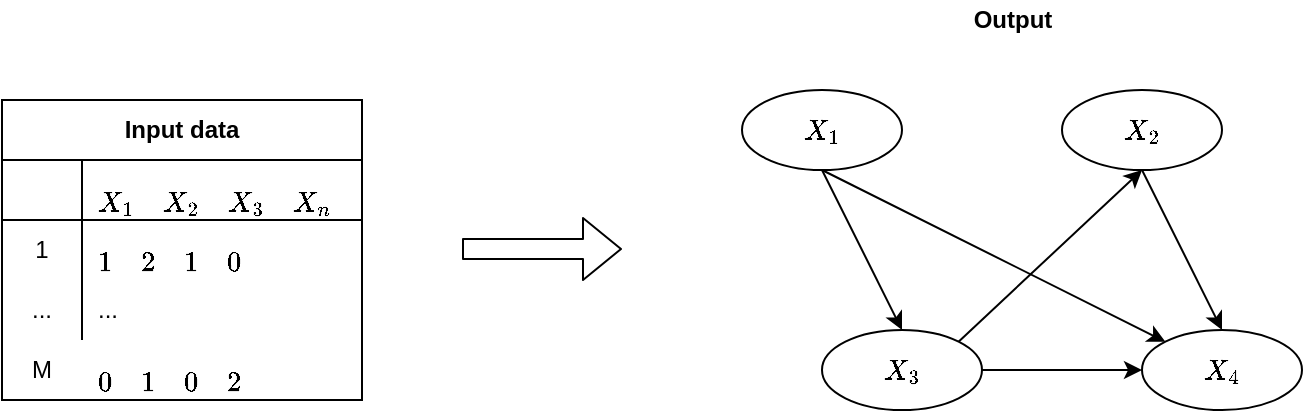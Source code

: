 <mxfile version="13.9.8" type="device"><diagram id="DjspuI3gkSVtPerKlvcs" name="Page-1"><mxGraphModel dx="1350" dy="816" grid="1" gridSize="10" guides="1" tooltips="1" connect="1" arrows="1" fold="1" page="1" pageScale="1" pageWidth="850" pageHeight="1100" math="1" shadow="0"><root><mxCell id="0"/><mxCell id="1" parent="0"/><mxCell id="NN2EPvnAi2-ZheUnfKLs-1" value="Input data" style="shape=table;html=1;whiteSpace=wrap;startSize=30;container=1;collapsible=0;childLayout=tableLayout;fixedRows=1;rowLines=0;fontStyle=1;align=center;" vertex="1" parent="1"><mxGeometry x="80" y="80" width="180" height="150" as="geometry"/></mxCell><mxCell id="NN2EPvnAi2-ZheUnfKLs-2" value="" style="shape=partialRectangle;html=1;whiteSpace=wrap;collapsible=0;dropTarget=0;pointerEvents=0;fillColor=none;top=0;left=0;bottom=1;right=0;points=[[0,0.5],[1,0.5]];portConstraint=eastwest;" vertex="1" parent="NN2EPvnAi2-ZheUnfKLs-1"><mxGeometry y="30" width="180" height="30" as="geometry"/></mxCell><mxCell id="NN2EPvnAi2-ZheUnfKLs-3" value="" style="shape=partialRectangle;html=1;whiteSpace=wrap;connectable=0;fillColor=none;top=0;left=0;bottom=0;right=0;overflow=hidden;" vertex="1" parent="NN2EPvnAi2-ZheUnfKLs-2"><mxGeometry width="40" height="30" as="geometry"/></mxCell><mxCell id="NN2EPvnAi2-ZheUnfKLs-4" value="$$X_1 \quad X_2 \quad X_3 \quad X_n$$" style="shape=partialRectangle;html=1;whiteSpace=wrap;connectable=0;fillColor=none;top=0;left=0;bottom=0;right=0;align=left;spacingLeft=6;overflow=hidden;" vertex="1" parent="NN2EPvnAi2-ZheUnfKLs-2"><mxGeometry x="40" width="140" height="30" as="geometry"/></mxCell><mxCell id="NN2EPvnAi2-ZheUnfKLs-5" value="" style="shape=partialRectangle;html=1;whiteSpace=wrap;collapsible=0;dropTarget=0;pointerEvents=0;fillColor=none;top=0;left=0;bottom=0;right=0;points=[[0,0.5],[1,0.5]];portConstraint=eastwest;" vertex="1" parent="NN2EPvnAi2-ZheUnfKLs-1"><mxGeometry y="60" width="180" height="30" as="geometry"/></mxCell><mxCell id="NN2EPvnAi2-ZheUnfKLs-6" value="1" style="shape=partialRectangle;html=1;whiteSpace=wrap;connectable=0;fillColor=none;top=0;left=0;bottom=0;right=0;overflow=hidden;" vertex="1" parent="NN2EPvnAi2-ZheUnfKLs-5"><mxGeometry width="40" height="30" as="geometry"/></mxCell><mxCell id="NN2EPvnAi2-ZheUnfKLs-7" value="$$1 \quad 2 \quad 1&amp;nbsp; \quad 0$$" style="shape=partialRectangle;html=1;whiteSpace=wrap;connectable=0;fillColor=none;top=0;left=0;bottom=0;right=0;align=left;spacingLeft=6;overflow=hidden;" vertex="1" parent="NN2EPvnAi2-ZheUnfKLs-5"><mxGeometry x="40" width="140" height="30" as="geometry"/></mxCell><mxCell id="NN2EPvnAi2-ZheUnfKLs-8" value="" style="shape=partialRectangle;html=1;whiteSpace=wrap;collapsible=0;dropTarget=0;pointerEvents=0;fillColor=none;top=0;left=0;bottom=0;right=0;points=[[0,0.5],[1,0.5]];portConstraint=eastwest;" vertex="1" parent="NN2EPvnAi2-ZheUnfKLs-1"><mxGeometry y="90" width="180" height="30" as="geometry"/></mxCell><mxCell id="NN2EPvnAi2-ZheUnfKLs-9" value="..." style="shape=partialRectangle;html=1;whiteSpace=wrap;connectable=0;fillColor=none;top=0;left=0;bottom=0;right=0;overflow=hidden;" vertex="1" parent="NN2EPvnAi2-ZheUnfKLs-8"><mxGeometry width="40" height="30" as="geometry"/></mxCell><mxCell id="NN2EPvnAi2-ZheUnfKLs-10" value="..." style="shape=partialRectangle;html=1;whiteSpace=wrap;connectable=0;fillColor=none;top=0;left=0;bottom=0;right=0;align=left;spacingLeft=6;overflow=hidden;" vertex="1" parent="NN2EPvnAi2-ZheUnfKLs-8"><mxGeometry x="40" width="140" height="30" as="geometry"/></mxCell><mxCell id="NN2EPvnAi2-ZheUnfKLs-13" value="" style="shape=partialRectangle;html=1;whiteSpace=wrap;collapsible=0;dropTarget=0;pointerEvents=0;fillColor=none;top=0;left=0;bottom=0;right=0;points=[[0,0.5],[1,0.5]];portConstraint=eastwest;" vertex="1" parent="1"><mxGeometry x="80" y="200" width="180" height="30" as="geometry"/></mxCell><mxCell id="NN2EPvnAi2-ZheUnfKLs-14" value="M" style="shape=partialRectangle;html=1;whiteSpace=wrap;connectable=0;fillColor=none;top=0;left=0;bottom=0;right=0;overflow=hidden;" vertex="1" parent="NN2EPvnAi2-ZheUnfKLs-13"><mxGeometry width="40" height="30" as="geometry"/></mxCell><mxCell id="NN2EPvnAi2-ZheUnfKLs-15" value="$$0 \quad 1 \quad 0&amp;nbsp; \quad 2$$" style="shape=partialRectangle;html=1;whiteSpace=wrap;connectable=0;fillColor=none;top=0;left=0;bottom=0;right=0;align=left;spacingLeft=6;overflow=hidden;" vertex="1" parent="NN2EPvnAi2-ZheUnfKLs-13"><mxGeometry x="40" width="140" height="30" as="geometry"/></mxCell><mxCell id="NN2EPvnAi2-ZheUnfKLs-16" value="" style="shape=flexArrow;endArrow=classic;html=1;" edge="1" parent="1"><mxGeometry width="50" height="50" relative="1" as="geometry"><mxPoint x="310" y="154.5" as="sourcePoint"/><mxPoint x="390" y="154.5" as="targetPoint"/></mxGeometry></mxCell><mxCell id="NN2EPvnAi2-ZheUnfKLs-18" value="$$X_1$$" style="ellipse;whiteSpace=wrap;html=1;" vertex="1" parent="1"><mxGeometry x="450" y="75" width="80" height="40" as="geometry"/></mxCell><mxCell id="NN2EPvnAi2-ZheUnfKLs-19" value="&lt;span&gt;$$X_2$$&lt;/span&gt;" style="ellipse;whiteSpace=wrap;html=1;" vertex="1" parent="1"><mxGeometry x="610" y="75" width="80" height="40" as="geometry"/></mxCell><mxCell id="NN2EPvnAi2-ZheUnfKLs-20" value="$$X_3$$" style="ellipse;whiteSpace=wrap;html=1;" vertex="1" parent="1"><mxGeometry x="490" y="195" width="80" height="40" as="geometry"/></mxCell><mxCell id="NN2EPvnAi2-ZheUnfKLs-21" value="$$X_4$$" style="ellipse;whiteSpace=wrap;html=1;" vertex="1" parent="1"><mxGeometry x="650" y="195" width="80" height="40" as="geometry"/></mxCell><mxCell id="NN2EPvnAi2-ZheUnfKLs-22" value="" style="endArrow=classic;html=1;exitX=0.5;exitY=1;exitDx=0;exitDy=0;entryX=0.5;entryY=0;entryDx=0;entryDy=0;" edge="1" parent="1" source="NN2EPvnAi2-ZheUnfKLs-18" target="NN2EPvnAi2-ZheUnfKLs-20"><mxGeometry width="50" height="50" relative="1" as="geometry"><mxPoint x="370" y="475" as="sourcePoint"/><mxPoint x="420" y="425" as="targetPoint"/></mxGeometry></mxCell><mxCell id="NN2EPvnAi2-ZheUnfKLs-23" value="" style="endArrow=classic;html=1;exitX=0.5;exitY=1;exitDx=0;exitDy=0;entryX=0;entryY=0;entryDx=0;entryDy=0;" edge="1" parent="1" source="NN2EPvnAi2-ZheUnfKLs-18" target="NN2EPvnAi2-ZheUnfKLs-21"><mxGeometry width="50" height="50" relative="1" as="geometry"><mxPoint x="370" y="455" as="sourcePoint"/><mxPoint x="420" y="405" as="targetPoint"/></mxGeometry></mxCell><mxCell id="NN2EPvnAi2-ZheUnfKLs-24" value="" style="endArrow=classic;html=1;exitX=1;exitY=0;exitDx=0;exitDy=0;entryX=0.5;entryY=1;entryDx=0;entryDy=0;" edge="1" parent="1" source="NN2EPvnAi2-ZheUnfKLs-20" target="NN2EPvnAi2-ZheUnfKLs-19"><mxGeometry width="50" height="50" relative="1" as="geometry"><mxPoint x="370" y="455" as="sourcePoint"/><mxPoint x="420" y="405" as="targetPoint"/></mxGeometry></mxCell><mxCell id="NN2EPvnAi2-ZheUnfKLs-25" value="" style="endArrow=classic;html=1;exitX=1;exitY=0.5;exitDx=0;exitDy=0;entryX=0;entryY=0.5;entryDx=0;entryDy=0;" edge="1" parent="1" source="NN2EPvnAi2-ZheUnfKLs-20" target="NN2EPvnAi2-ZheUnfKLs-21"><mxGeometry width="50" height="50" relative="1" as="geometry"><mxPoint x="370" y="455" as="sourcePoint"/><mxPoint x="420" y="405" as="targetPoint"/></mxGeometry></mxCell><mxCell id="NN2EPvnAi2-ZheUnfKLs-26" value="" style="endArrow=classic;html=1;exitX=0.5;exitY=1;exitDx=0;exitDy=0;entryX=0.5;entryY=0;entryDx=0;entryDy=0;" edge="1" parent="1" source="NN2EPvnAi2-ZheUnfKLs-19" target="NN2EPvnAi2-ZheUnfKLs-21"><mxGeometry width="50" height="50" relative="1" as="geometry"><mxPoint x="370" y="455" as="sourcePoint"/><mxPoint x="420" y="405" as="targetPoint"/></mxGeometry></mxCell><mxCell id="NN2EPvnAi2-ZheUnfKLs-27" value="&lt;b&gt;Output&lt;/b&gt;" style="text;html=1;align=center;verticalAlign=middle;resizable=0;points=[];autosize=1;" vertex="1" parent="1"><mxGeometry x="560" y="30" width="50" height="20" as="geometry"/></mxCell></root></mxGraphModel></diagram></mxfile>